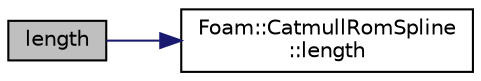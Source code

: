 digraph "length"
{
  bgcolor="transparent";
  edge [fontname="Helvetica",fontsize="10",labelfontname="Helvetica",labelfontsize="10"];
  node [fontname="Helvetica",fontsize="10",shape=record];
  rankdir="LR";
  Node1 [label="length",height=0.2,width=0.4,color="black", fillcolor="grey75", style="filled", fontcolor="black"];
  Node1 -> Node2 [color="midnightblue",fontsize="10",style="solid",fontname="Helvetica"];
  Node2 [label="Foam::CatmullRomSpline\l::length",height=0.2,width=0.4,color="black",URL="$a00195.html#a8b35735b5afe7675bdb73473a5a23d90",tooltip="Return the length of the curve. "];
}

